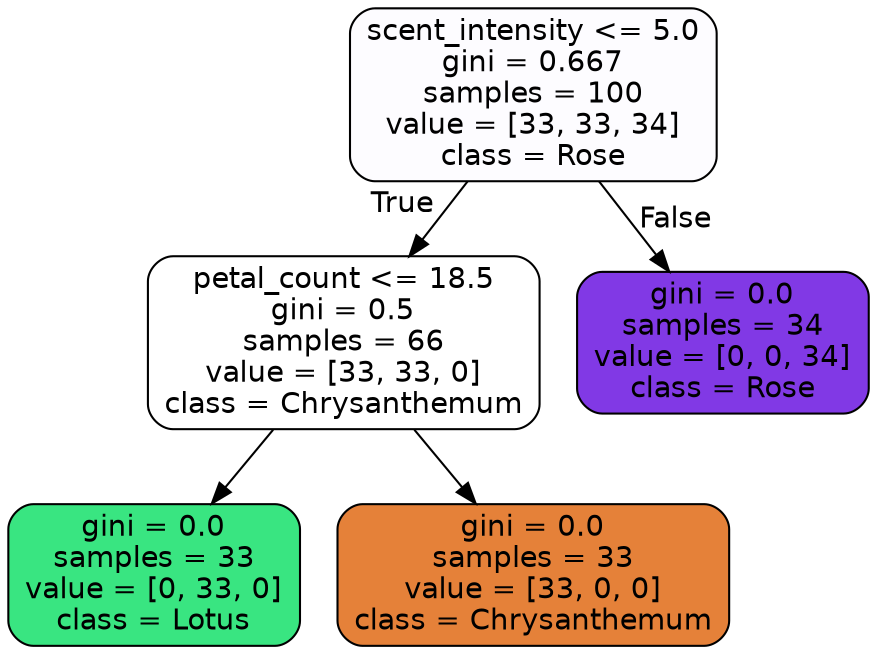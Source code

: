 digraph Tree {
node [shape=box, style="filled, rounded", color="black", fontname="helvetica"] ;
edge [fontname="helvetica"] ;
0 [label="scent_intensity <= 5.0\ngini = 0.667\nsamples = 100\nvalue = [33, 33, 34]\nclass = Rose", fillcolor="#fdfcff"] ;
1 [label="petal_count <= 18.5\ngini = 0.5\nsamples = 66\nvalue = [33, 33, 0]\nclass = Chrysanthemum", fillcolor="#ffffff"] ;
0 -> 1 [labeldistance=2.5, labelangle=45, headlabel="True"] ;
2 [label="gini = 0.0\nsamples = 33\nvalue = [0, 33, 0]\nclass = Lotus", fillcolor="#39e581"] ;
1 -> 2 ;
3 [label="gini = 0.0\nsamples = 33\nvalue = [33, 0, 0]\nclass = Chrysanthemum", fillcolor="#e58139"] ;
1 -> 3 ;
4 [label="gini = 0.0\nsamples = 34\nvalue = [0, 0, 34]\nclass = Rose", fillcolor="#8139e5"] ;
0 -> 4 [labeldistance=2.5, labelangle=-45, headlabel="False"] ;
}